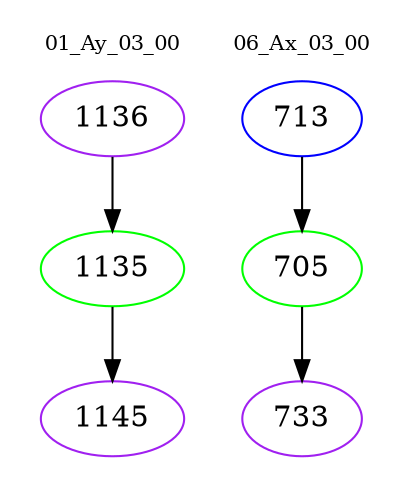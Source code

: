 digraph{
subgraph cluster_0 {
color = white
label = "01_Ay_03_00";
fontsize=10;
T0_1136 [label="1136", color="purple"]
T0_1136 -> T0_1135 [color="black"]
T0_1135 [label="1135", color="green"]
T0_1135 -> T0_1145 [color="black"]
T0_1145 [label="1145", color="purple"]
}
subgraph cluster_1 {
color = white
label = "06_Ax_03_00";
fontsize=10;
T1_713 [label="713", color="blue"]
T1_713 -> T1_705 [color="black"]
T1_705 [label="705", color="green"]
T1_705 -> T1_733 [color="black"]
T1_733 [label="733", color="purple"]
}
}
